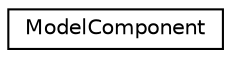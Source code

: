 digraph "Graphical Class Hierarchy"
{
 // LATEX_PDF_SIZE
  edge [fontname="Helvetica",fontsize="10",labelfontname="Helvetica",labelfontsize="10"];
  node [fontname="Helvetica",fontsize="10",shape=record];
  rankdir="LR";
  Node0 [label="ModelComponent",height=0.2,width=0.4,color="black", fillcolor="white", style="filled",URL="$classModelComponent.html",tooltip=" "];
}

